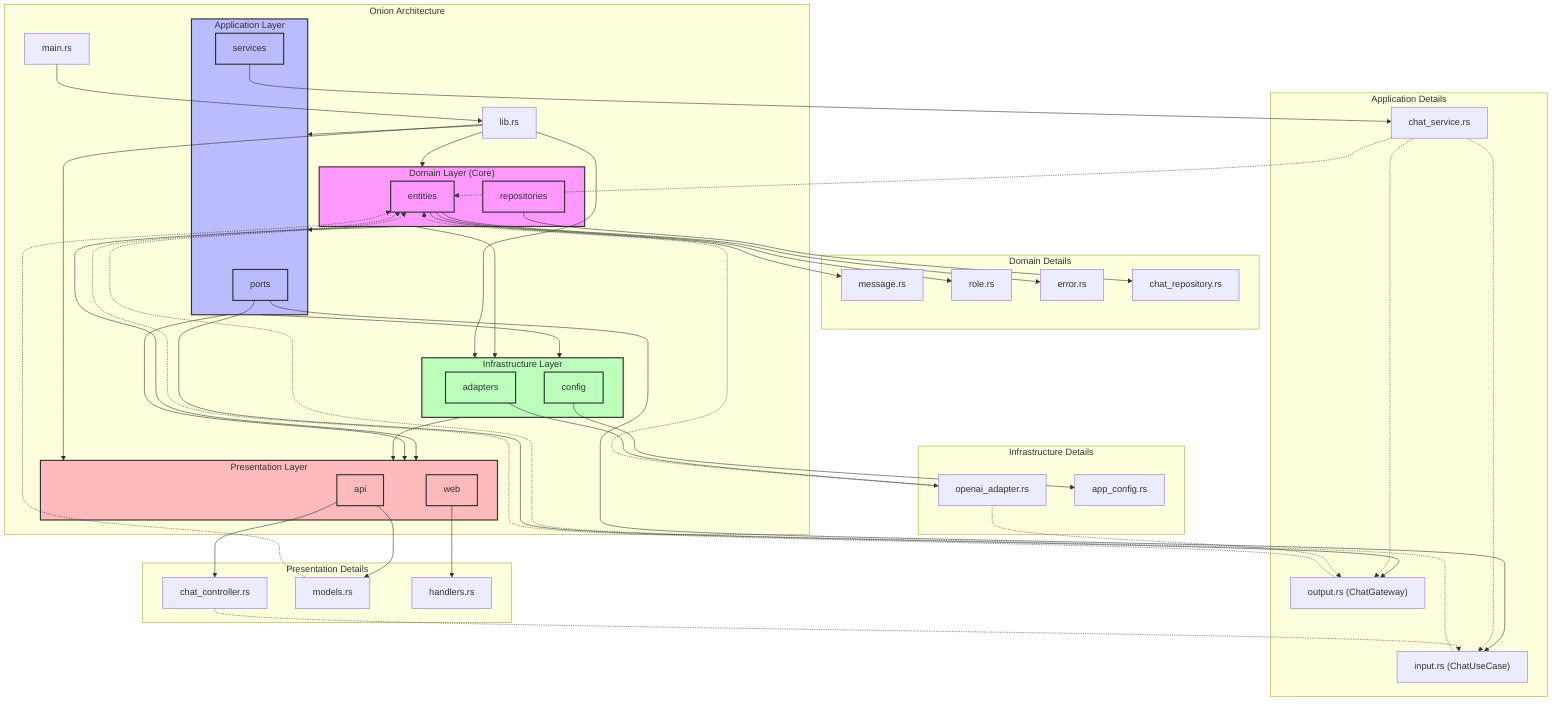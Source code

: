 graph TD
    %% Main modules
    subgraph "Onion Architecture"
        direction TB
        
        %% Core layers
        subgraph Domain["Domain Layer (Core)"]
            domain_entities["entities"]
            domain_repositories["repositories"]
        end
        
        subgraph Application["Application Layer"]
            app_ports["ports"]
            app_services["services"]
        end
        
        subgraph Infrastructure["Infrastructure Layer"]
            infra_adapters["adapters"]
            infra_config["config"]
        end
        
        subgraph Presentation["Presentation Layer"]
            pres_api["api"]
            pres_web["web"]
        end
        
        %% Main files
        lib["lib.rs"]
        main["main.rs"]
    end
    
    %% Domain layer details
    subgraph "Domain Details"
        domain_entities --> entities_message["message.rs"]
        domain_entities --> entities_role["role.rs"]
        domain_entities --> entities_error["error.rs"]
        domain_repositories --> repositories_chat["chat_repository.rs"]
    end
    
    %% Application layer details
    subgraph "Application Details"
        app_ports --> ports_input["input.rs (ChatUseCase)"]
        app_ports --> ports_output["output.rs (ChatGateway)"]
        app_services --> services_chat["chat_service.rs"]
    end
    
    %% Infrastructure layer details
    subgraph "Infrastructure Details"
        infra_adapters --> adapters_openai["openai_adapter.rs"]
        infra_config --> config_app["app_config.rs"]
    end
    
    %% Presentation layer details
    subgraph "Presentation Details"
        pres_api --> api_controller["chat_controller.rs"]
        pres_api --> api_models["models.rs"]
        pres_web --> web_handlers["handlers.rs"]
    end
    
    %% Dependencies between layers (strict unidirectional)
    Domain --> Application
    Application --> Infrastructure
    Domain --> Infrastructure
    Domain --> Presentation
    Application --> Presentation
    Infrastructure --> Presentation
    
    %% Specific dependencies
    ports_input -.-> domain_entities
    ports_output -.-> domain_entities
    services_chat -.-> ports_input
    services_chat -.-> ports_output
    services_chat -.-> domain_entities
    
    adapters_openai -.-> ports_output
    adapters_openai -.-> domain_entities
    
    api_controller -.-> ports_input
    api_models -.-> domain_entities
    
    %% Main file dependencies
    lib --> Domain
    lib --> Application
    lib --> Infrastructure
    lib --> Presentation
    
    main --> lib
    
    %% Styling
    classDef domain fill:#f9f,stroke:#333,stroke-width:2px
    classDef application fill:#bbf,stroke:#333,stroke-width:2px
    classDef infrastructure fill:#bfb,stroke:#333,stroke-width:2px
    classDef presentation fill:#fbb,stroke:#333,stroke-width:2px
    
    class Domain domain
    class Application application
    class Infrastructure infrastructure
    class Presentation presentation
    
    class domain_entities,domain_repositories domain
    class app_ports,app_services application
    class infra_adapters,infra_config infrastructure
    class pres_api,pres_web presentation